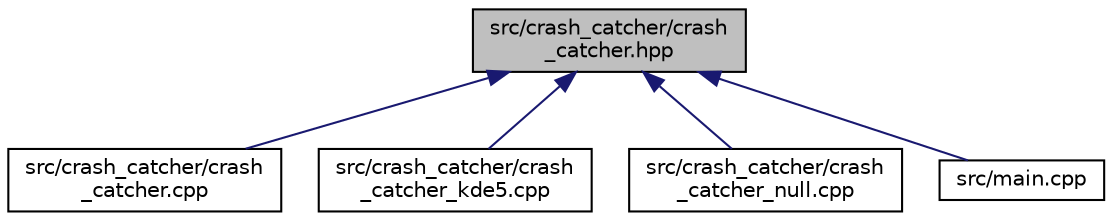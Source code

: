 digraph "src/crash_catcher/crash_catcher.hpp"
{
 // LATEX_PDF_SIZE
  edge [fontname="Helvetica",fontsize="10",labelfontname="Helvetica",labelfontsize="10"];
  node [fontname="Helvetica",fontsize="10",shape=record];
  Node1 [label="src/crash_catcher/crash\l_catcher.hpp",height=0.2,width=0.4,color="black", fillcolor="grey75", style="filled", fontcolor="black",tooltip=" "];
  Node1 -> Node2 [dir="back",color="midnightblue",fontsize="10",style="solid",fontname="Helvetica"];
  Node2 [label="src/crash_catcher/crash\l_catcher.cpp",height=0.2,width=0.4,color="black", fillcolor="white", style="filled",URL="$crash__catcher_8cpp.html",tooltip=" "];
  Node1 -> Node3 [dir="back",color="midnightblue",fontsize="10",style="solid",fontname="Helvetica"];
  Node3 [label="src/crash_catcher/crash\l_catcher_kde5.cpp",height=0.2,width=0.4,color="black", fillcolor="white", style="filled",URL="$crash__catcher__kde5_8cpp.html",tooltip=" "];
  Node1 -> Node4 [dir="back",color="midnightblue",fontsize="10",style="solid",fontname="Helvetica"];
  Node4 [label="src/crash_catcher/crash\l_catcher_null.cpp",height=0.2,width=0.4,color="black", fillcolor="white", style="filled",URL="$crash__catcher__null_8cpp.html",tooltip=" "];
  Node1 -> Node5 [dir="back",color="midnightblue",fontsize="10",style="solid",fontname="Helvetica"];
  Node5 [label="src/main.cpp",height=0.2,width=0.4,color="black", fillcolor="white", style="filled",URL="$main_8cpp.html",tooltip=" "];
}
